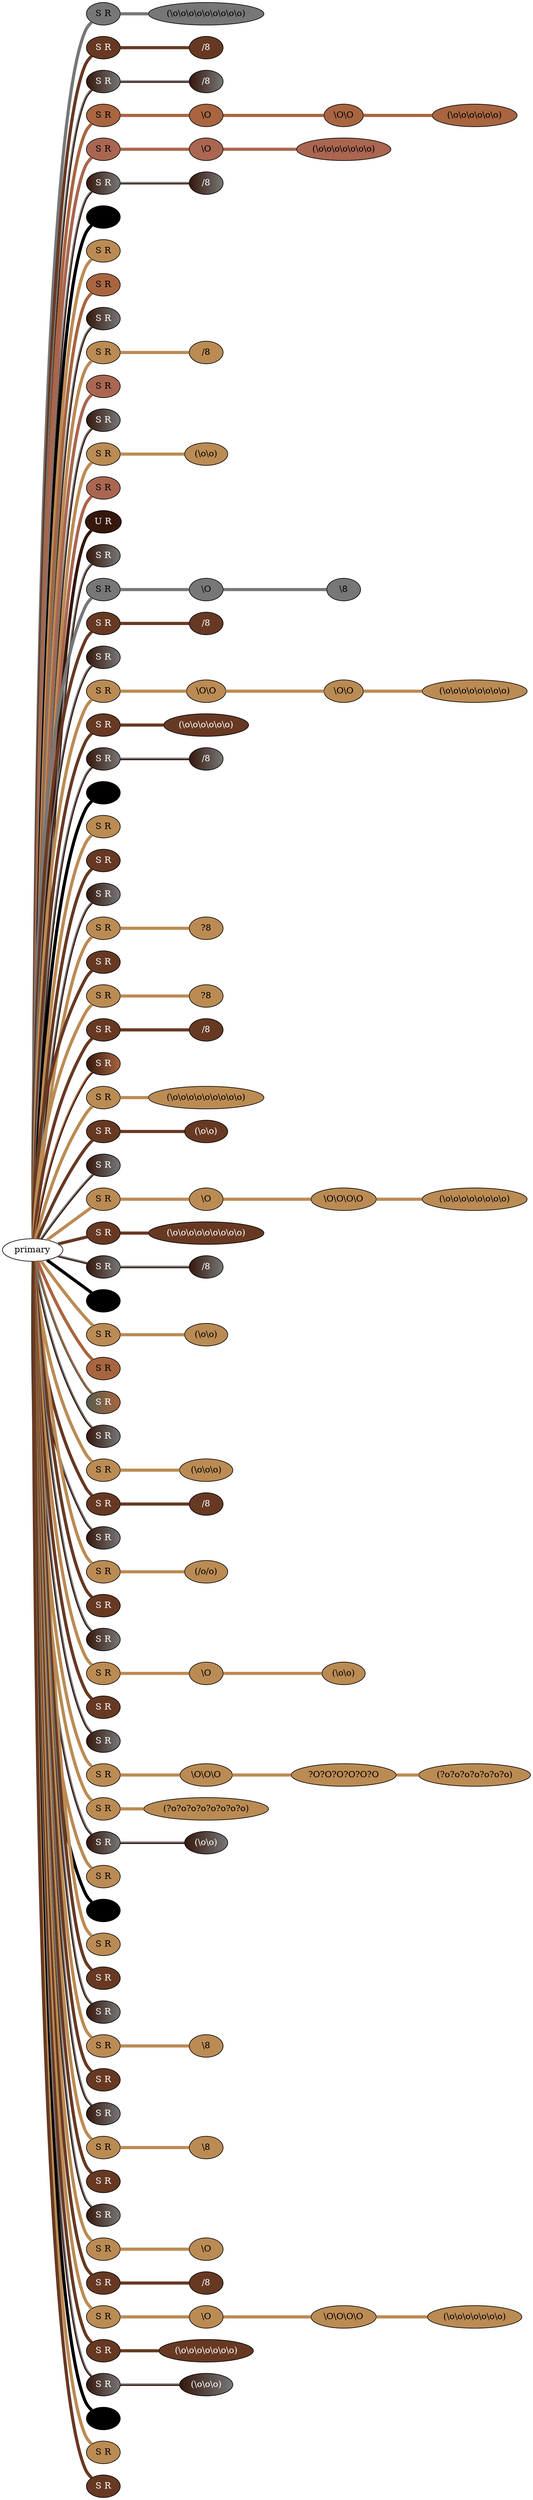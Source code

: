 graph {
 graph [rankdir=LR]
"1" [qtype="pendant_node", pendant_colors="#777777", pendant_ply="S", pendant_attach="R", pendant_length="32.0", label="S R", style=filled, fillcolor="#777777", fontcolor="#000000"]
"primary" -- "1" [qtype="pendant_link",penwidth=5,color="#777777"]
"1:0" [qtype="knot_node", knot_value="9", knot_type="L", knot_position="17.0", knot_spin="Z", label="(\\o\\o\\o\\o\\o\\o\\o\\o\\o)", style=filled, fillcolor="#777777" , fontcolor="#000000"]
"1" -- "1:0" [qtype="knot_link",penwidth=5,color="#777777"]
"2" [qtype="pendant_node", pendant_colors="#673923", pendant_ply="S", pendant_attach="R", pendant_length="36.0", label="S R", style=filled, fillcolor="#673923", fontcolor="#ffffff"]
"primary" -- "2" [qtype="pendant_link",penwidth=5,color="#673923"]
"2:0" [qtype="knot_node", knot_value="1", knot_type="E", knot_position="18.0", knot_spin="S", label="/8", style=filled, fillcolor="#673923" , fontcolor="#ffffff"]
"2" -- "2:0" [qtype="knot_link",penwidth=5,color="#673923"]
"3" [qtype="pendant_node", pendant_colors="#35170C:#777777", pendant_ply="S", pendant_attach="R", pendant_length="41.5", label="S R", style=filled, fillcolor="#35170C:#777777", fontcolor="#ffffff"]
"primary" -- "3" [qtype="pendant_link",penwidth=2,color="#35170C:#777777"]
"3:0" [qtype="knot_node", knot_value="1", knot_type="E", knot_position="17.0", knot_spin="S", label="/8", style=filled, fillcolor="#35170C:#777777" , fontcolor="#ffffff"]
"3" -- "3:0" [qtype="knot_link",penwidth=2,color="#35170C:#777777"]
"4" [qtype="pendant_node", pendant_colors="#A86540", pendant_ply="S", pendant_attach="R", pendant_length="35.0", label="S R", style=filled, fillcolor="#A86540", fontcolor="#000000"]
"primary" -- "4" [qtype="pendant_link",penwidth=5,color="#A86540"]
"4:0" [qtype="knot_node", knot_value="1", knot_type="S", knot_position="4.5", knot_spin="Z", label="\\O", style=filled, fillcolor="#A86540" , fontcolor="#000000"]
"4" -- "4:0" [qtype="knot_link",penwidth=5,color="#A86540"]
"4:1" [qtype="knot_node", knot_value="2", knot_type="S", knot_position="10.5", knot_spin="Z", label="\\O\\O", style=filled, fillcolor="#A86540" , fontcolor="#000000"]
"4:0" -- "4:1" [qtype="knot_link",penwidth=5,color="#A86540"]
"4:2" [qtype="knot_node", knot_value="6", knot_type="L", knot_position="17.5", knot_spin="Z", label="(\\o\\o\\o\\o\\o\\o)", style=filled, fillcolor="#A86540" , fontcolor="#000000"]
"4:1" -- "4:2" [qtype="knot_link",penwidth=5,color="#A86540"]
"5" [qtype="pendant_node", pendant_colors="#AA6651", pendant_ply="S", pendant_attach="R", pendant_length="32.0", label="S R", style=filled, fillcolor="#AA6651", fontcolor="#000000"]
"primary" -- "5" [qtype="pendant_link",penwidth=5,color="#AA6651"]
"5:0" [qtype="knot_node", knot_value="1", knot_type="S", knot_position="8.0", knot_spin="Z", label="\\O", style=filled, fillcolor="#AA6651" , fontcolor="#000000"]
"5" -- "5:0" [qtype="knot_link",penwidth=5,color="#AA6651"]
"5:1" [qtype="knot_node", knot_value="7", knot_type="L", knot_position="19.0", knot_spin="Z", label="(\\o\\o\\o\\o\\o\\o\\o)", style=filled, fillcolor="#AA6651" , fontcolor="#000000"]
"5:0" -- "5:1" [qtype="knot_link",penwidth=5,color="#AA6651"]
"6" [qtype="pendant_node", pendant_colors="#35170C:#777777", pendant_ply="S", pendant_attach="R", pendant_length="42.0", label="S R", style=filled, fillcolor="#35170C:#777777", fontcolor="#ffffff"]
"primary" -- "6" [qtype="pendant_link",penwidth=2,color="#35170C:#777777"]
"6:0" [qtype="knot_node", knot_value="1", knot_type="E", knot_position="19.5", knot_spin="S", label="/8", style=filled, fillcolor="#35170C:#777777" , fontcolor="#ffffff"]
"6" -- "6:0" [qtype="knot_link",penwidth=2,color="#35170C:#777777"]
"M1" [qtype="pendant_node", pendant_colors="#000000", pendant_ply="", pendant_attach="", pendant_length="", label=" ", style=filled, fillcolor="#000000", fontcolor="#ffffff"]
"primary" -- "M1" [qtype="pendant_link",penwidth=5,color="#000000"]
"7" [qtype="pendant_node", pendant_colors="#BB8B54", pendant_ply="S", pendant_attach="R", pendant_length="31.0", label="S R", style=filled, fillcolor="#BB8B54", fontcolor="#000000"]
"primary" -- "7" [qtype="pendant_link",penwidth=5,color="#BB8B54"]
"8" [qtype="pendant_node", pendant_colors="#A86540", pendant_ply="S", pendant_attach="R", pendant_length="40.0", label="S R", style=filled, fillcolor="#A86540", fontcolor="#000000"]
"primary" -- "8" [qtype="pendant_link",penwidth=5,color="#A86540"]
"9" [qtype="pendant_node", pendant_colors="#35170C:#777777", pendant_ply="S", pendant_attach="R", pendant_length="34.0", label="S R", style=filled, fillcolor="#35170C:#777777", fontcolor="#ffffff"]
"primary" -- "9" [qtype="pendant_link",penwidth=2,color="#35170C:#777777"]
"10" [qtype="pendant_node", pendant_colors="#BB8B54", pendant_ply="S", pendant_attach="R", pendant_length="40.0", label="S R", style=filled, fillcolor="#BB8B54", fontcolor="#000000"]
"primary" -- "10" [qtype="pendant_link",penwidth=5,color="#BB8B54"]
"10:0" [qtype="knot_node", knot_value="1", knot_type="E", knot_position="19.0", knot_spin="S", label="/8", style=filled, fillcolor="#BB8B54" , fontcolor="#000000"]
"10" -- "10:0" [qtype="knot_link",penwidth=5,color="#BB8B54"]
"11" [qtype="pendant_node", pendant_colors="#AA6651", pendant_ply="S", pendant_attach="R", pendant_length="39.0", label="S R", style=filled, fillcolor="#AA6651", fontcolor="#000000"]
"primary" -- "11" [qtype="pendant_link",penwidth=5,color="#AA6651"]
"12" [qtype="pendant_node", pendant_colors="#35170C:#777777", pendant_ply="S", pendant_attach="R", pendant_length="32.5", label="S R", style=filled, fillcolor="#35170C:#777777", fontcolor="#ffffff"]
"primary" -- "12" [qtype="pendant_link",penwidth=2,color="#35170C:#777777"]
"13" [qtype="pendant_node", pendant_colors="#BB8B54", pendant_ply="S", pendant_attach="R", pendant_length="34.5", label="S R", style=filled, fillcolor="#BB8B54", fontcolor="#000000"]
"primary" -- "13" [qtype="pendant_link",penwidth=5,color="#BB8B54"]
"13:0" [qtype="knot_node", knot_value="2", knot_type="L", knot_position="19.0", knot_spin="Z", label="(\\o\\o)", style=filled, fillcolor="#BB8B54" , fontcolor="#000000"]
"13" -- "13:0" [qtype="knot_link",penwidth=5,color="#BB8B54"]
"14" [qtype="pendant_node", pendant_colors="#AA6651", pendant_ply="S", pendant_attach="R", pendant_length="37.5", label="S R", style=filled, fillcolor="#AA6651", fontcolor="#000000"]
"primary" -- "14" [qtype="pendant_link",penwidth=5,color="#AA6651"]
"15" [qtype="pendant_node", pendant_colors="#35170C", pendant_ply="U", pendant_attach="R", pendant_length="0.5", label="U R", style=filled, fillcolor="#35170C", fontcolor="#ffffff"]
"primary" -- "15" [qtype="pendant_link",penwidth=5,color="#35170C"]
"16" [qtype="pendant_node", pendant_colors="#35170C:#777777", pendant_ply="S", pendant_attach="R", pendant_length="40.5", label="S R", style=filled, fillcolor="#35170C:#777777", fontcolor="#ffffff"]
"primary" -- "16" [qtype="pendant_link",penwidth=2,color="#35170C:#777777"]
"17" [qtype="pendant_node", pendant_colors="#777777", pendant_ply="S", pendant_attach="R", pendant_length="34.5", label="S R", style=filled, fillcolor="#777777", fontcolor="#000000"]
"primary" -- "17" [qtype="pendant_link",penwidth=5,color="#777777"]
"17:0" [qtype="knot_node", knot_value="1", knot_type="S", knot_position="7.0", knot_spin="Z", label="\\O", style=filled, fillcolor="#777777" , fontcolor="#000000"]
"17" -- "17:0" [qtype="knot_link",penwidth=5,color="#777777"]
"17:1" [qtype="knot_node", knot_value="1", knot_type="E", knot_position="18.5", knot_spin="Z", label="\\8", style=filled, fillcolor="#777777" , fontcolor="#000000"]
"17:0" -- "17:1" [qtype="knot_link",penwidth=5,color="#777777"]
"18" [qtype="pendant_node", pendant_colors="#673923", pendant_ply="S", pendant_attach="R", pendant_length="39.0", label="S R", style=filled, fillcolor="#673923", fontcolor="#ffffff"]
"primary" -- "18" [qtype="pendant_link",penwidth=5,color="#673923"]
"18:0" [qtype="knot_node", knot_value="1", knot_type="E", knot_position="19.0", knot_spin="S", label="/8", style=filled, fillcolor="#673923" , fontcolor="#ffffff"]
"18" -- "18:0" [qtype="knot_link",penwidth=5,color="#673923"]
"19" [qtype="pendant_node", pendant_colors="#35170C:#777777", pendant_ply="S", pendant_attach="R", pendant_length="33.0", label="S R", style=filled, fillcolor="#35170C:#777777", fontcolor="#ffffff"]
"primary" -- "19" [qtype="pendant_link",penwidth=2,color="#35170C:#777777"]
"20" [qtype="pendant_node", pendant_colors="#BB8B54", pendant_ply="S", pendant_attach="R", pendant_length="31.5", label="S R", style=filled, fillcolor="#BB8B54", fontcolor="#000000"]
"primary" -- "20" [qtype="pendant_link",penwidth=5,color="#BB8B54"]
"20:0" [qtype="knot_node", knot_value="2", knot_type="S", knot_position="3.0", knot_spin="Z", label="\\O\\O", style=filled, fillcolor="#BB8B54" , fontcolor="#000000"]
"20" -- "20:0" [qtype="knot_link",penwidth=5,color="#BB8B54"]
"20:1" [qtype="knot_node", knot_value="2", knot_type="S", knot_position="8.0", knot_spin="Z", label="\\O\\O", style=filled, fillcolor="#BB8B54" , fontcolor="#000000"]
"20:0" -- "20:1" [qtype="knot_link",penwidth=5,color="#BB8B54"]
"20:2" [qtype="knot_node", knot_value="8", knot_type="L", knot_position="19.0", knot_spin="Z", label="(\\o\\o\\o\\o\\o\\o\\o\\o)", style=filled, fillcolor="#BB8B54" , fontcolor="#000000"]
"20:1" -- "20:2" [qtype="knot_link",penwidth=5,color="#BB8B54"]
"21" [qtype="pendant_node", pendant_colors="#673923", pendant_ply="S", pendant_attach="R", pendant_length="32.0", label="S R", style=filled, fillcolor="#673923", fontcolor="#ffffff"]
"primary" -- "21" [qtype="pendant_link",penwidth=5,color="#673923"]
"21:0" [qtype="knot_node", knot_value="6", knot_type="L", knot_position="19.5", knot_spin="Z", label="(\\o\\o\\o\\o\\o\\o)", style=filled, fillcolor="#673923" , fontcolor="#ffffff"]
"21" -- "21:0" [qtype="knot_link",penwidth=5,color="#673923"]
"22" [qtype="pendant_node", pendant_colors="#35170C:#777777", pendant_ply="S", pendant_attach="R", pendant_length="40.0", label="S R", style=filled, fillcolor="#35170C:#777777", fontcolor="#ffffff"]
"primary" -- "22" [qtype="pendant_link",penwidth=2,color="#35170C:#777777"]
"22:0" [qtype="knot_node", knot_value="1", knot_type="E", knot_position="20.5", knot_spin="S", label="/8", style=filled, fillcolor="#35170C:#777777" , fontcolor="#ffffff"]
"22" -- "22:0" [qtype="knot_link",penwidth=2,color="#35170C:#777777"]
"M2" [qtype="pendant_node", pendant_colors="#000000", pendant_ply="", pendant_attach="", pendant_length="", label=" ", style=filled, fillcolor="#000000", fontcolor="#ffffff"]
"primary" -- "M2" [qtype="pendant_link",penwidth=5,color="#000000"]
"23" [qtype="pendant_node", pendant_colors="#BB8B54", pendant_ply="S", pendant_attach="R", pendant_length="44.0", label="S R", style=filled, fillcolor="#BB8B54", fontcolor="#000000"]
"primary" -- "23" [qtype="pendant_link",penwidth=5,color="#BB8B54"]
"24" [qtype="pendant_node", pendant_colors="#673923", pendant_ply="S", pendant_attach="R", pendant_length="41.0", label="S R", style=filled, fillcolor="#673923", fontcolor="#ffffff"]
"primary" -- "24" [qtype="pendant_link",penwidth=5,color="#673923"]
"25" [qtype="pendant_node", pendant_colors="#35170C:#777777", pendant_ply="S", pendant_attach="R", pendant_length="32.0", label="S R", style=filled, fillcolor="#35170C:#777777", fontcolor="#ffffff"]
"primary" -- "25" [qtype="pendant_link",penwidth=2,color="#35170C:#777777"]
"26" [qtype="pendant_node", pendant_colors="#BB8B54", pendant_ply="S", pendant_attach="R", pendant_length="40.0", label="S R", style=filled, fillcolor="#BB8B54", fontcolor="#000000"]
"primary" -- "26" [qtype="pendant_link",penwidth=5,color="#BB8B54"]
"26:0" [qtype="knot_node", knot_value="1", knot_type="E", knot_position="19.5", knot_spin="U", label="?8", style=filled, fillcolor="#BB8B54" , fontcolor="#000000"]
"26" -- "26:0" [qtype="knot_link",penwidth=5,color="#BB8B54"]
"27" [qtype="pendant_node", pendant_colors="#673923", pendant_ply="S", pendant_attach="R", pendant_length="41.0", label="S R", style=filled, fillcolor="#673923", fontcolor="#ffffff"]
"primary" -- "27" [qtype="pendant_link",penwidth=5,color="#673923"]
"28" [qtype="pendant_node", pendant_colors="#BB8B54", pendant_ply="S", pendant_attach="R", pendant_length="40.5", label="S R", style=filled, fillcolor="#BB8B54", fontcolor="#000000"]
"primary" -- "28" [qtype="pendant_link",penwidth=5,color="#BB8B54"]
"28:0" [qtype="knot_node", knot_value="1", knot_type="E", knot_position="21.0", knot_spin="U", label="?8", style=filled, fillcolor="#BB8B54" , fontcolor="#000000"]
"28" -- "28:0" [qtype="knot_link",penwidth=5,color="#BB8B54"]
"29" [qtype="pendant_node", pendant_colors="#673923", pendant_ply="S", pendant_attach="R", pendant_length="40.0", label="S R", style=filled, fillcolor="#673923", fontcolor="#ffffff"]
"primary" -- "29" [qtype="pendant_link",penwidth=5,color="#673923"]
"29:0" [qtype="knot_node", knot_value="1", knot_type="E", knot_position="21.5", knot_spin="S", label="/8", style=filled, fillcolor="#673923" , fontcolor="#ffffff"]
"29" -- "29:0" [qtype="knot_link",penwidth=5,color="#673923"]
"30" [qtype="pendant_node", pendant_colors="#35170C:#A86540", pendant_ply="S", pendant_attach="R", pendant_length="44.0", label="S R", style=filled, fillcolor="#35170C:#A86540", fontcolor="#ffffff"]
"primary" -- "30" [qtype="pendant_link",penwidth=2,color="#35170C:#A86540"]
"31" [qtype="pendant_node", pendant_colors="#BB8B54", pendant_ply="S", pendant_attach="R", pendant_length="33.0", label="S R", style=filled, fillcolor="#BB8B54", fontcolor="#000000"]
"primary" -- "31" [qtype="pendant_link",penwidth=5,color="#BB8B54"]
"31:0" [qtype="knot_node", knot_value="9", knot_type="L", knot_position="18.5", knot_spin="Z", label="(\\o\\o\\o\\o\\o\\o\\o\\o\\o)", style=filled, fillcolor="#BB8B54" , fontcolor="#000000"]
"31" -- "31:0" [qtype="knot_link",penwidth=5,color="#BB8B54"]
"32" [qtype="pendant_node", pendant_colors="#673923", pendant_ply="S", pendant_attach="R", pendant_length="39.0", label="S R", style=filled, fillcolor="#673923", fontcolor="#ffffff"]
"primary" -- "32" [qtype="pendant_link",penwidth=5,color="#673923"]
"32:0" [qtype="knot_node", knot_value="2", knot_type="L", knot_position="18.5", knot_spin="Z", label="(\\o\\o)", style=filled, fillcolor="#673923" , fontcolor="#ffffff"]
"32" -- "32:0" [qtype="knot_link",penwidth=5,color="#673923"]
"33" [qtype="pendant_node", pendant_colors="#35170C:#777777", pendant_ply="S", pendant_attach="R", pendant_length="40.5", label="S R", style=filled, fillcolor="#35170C:#777777", fontcolor="#ffffff"]
"primary" -- "33" [qtype="pendant_link",penwidth=2,color="#35170C:#777777"]
"34" [qtype="pendant_node", pendant_colors="#BB8B54", pendant_ply="S", pendant_attach="R", pendant_length="34.0", label="S R", style=filled, fillcolor="#BB8B54", fontcolor="#000000"]
"primary" -- "34" [qtype="pendant_link",penwidth=5,color="#BB8B54"]
"34:0" [qtype="knot_node", knot_value="1", knot_type="S", knot_position="3.5", knot_spin="Z", label="\\O", style=filled, fillcolor="#BB8B54" , fontcolor="#000000"]
"34" -- "34:0" [qtype="knot_link",penwidth=5,color="#BB8B54"]
"34:1" [qtype="knot_node", knot_value="4", knot_type="S", knot_position="8.0", knot_spin="Z", label="\\O\\O\\O\\O", style=filled, fillcolor="#BB8B54" , fontcolor="#000000"]
"34:0" -- "34:1" [qtype="knot_link",penwidth=5,color="#BB8B54"]
"34:2" [qtype="knot_node", knot_value="8", knot_type="L", knot_position="18.5", knot_spin="Z", label="(\\o\\o\\o\\o\\o\\o\\o\\o)", style=filled, fillcolor="#BB8B54" , fontcolor="#000000"]
"34:1" -- "34:2" [qtype="knot_link",penwidth=5,color="#BB8B54"]
"35" [qtype="pendant_node", pendant_colors="#673923", pendant_ply="S", pendant_attach="R", pendant_length="33.0", label="S R", style=filled, fillcolor="#673923", fontcolor="#ffffff"]
"primary" -- "35" [qtype="pendant_link",penwidth=5,color="#673923"]
"35:0" [qtype="knot_node", knot_value="9", knot_type="L", knot_position="18.0", knot_spin="Z", label="(\\o\\o\\o\\o\\o\\o\\o\\o\\o)", style=filled, fillcolor="#673923" , fontcolor="#ffffff"]
"35" -- "35:0" [qtype="knot_link",penwidth=5,color="#673923"]
"36" [qtype="pendant_node", pendant_colors="#35170C:#777777", pendant_ply="S", pendant_attach="R", pendant_length="40.5", label="S R", style=filled, fillcolor="#35170C:#777777", fontcolor="#ffffff"]
"primary" -- "36" [qtype="pendant_link",penwidth=2,color="#35170C:#777777"]
"36:0" [qtype="knot_node", knot_value="1", knot_type="E", knot_position="20.5", knot_spin="S", label="/8", style=filled, fillcolor="#35170C:#777777" , fontcolor="#ffffff"]
"36" -- "36:0" [qtype="knot_link",penwidth=2,color="#35170C:#777777"]
"M3" [qtype="pendant_node", pendant_colors="#000000", pendant_ply="", pendant_attach="", pendant_length="", label=" ", style=filled, fillcolor="#000000", fontcolor="#ffffff"]
"primary" -- "M3" [qtype="pendant_link",penwidth=5,color="#000000"]
"37" [qtype="pendant_node", pendant_colors="#BB8B54", pendant_ply="S", pendant_attach="R", pendant_length="40.0", label="S R", style=filled, fillcolor="#BB8B54", fontcolor="#000000"]
"primary" -- "37" [qtype="pendant_link",penwidth=5,color="#BB8B54"]
"37:0" [qtype="knot_node", knot_value="2", knot_type="L", knot_position="19.5", knot_spin="Z", label="(\\o\\o)", style=filled, fillcolor="#BB8B54" , fontcolor="#000000"]
"37" -- "37:0" [qtype="knot_link",penwidth=5,color="#BB8B54"]
"38" [qtype="pendant_node", pendant_colors="#A86540", pendant_ply="S", pendant_attach="R", pendant_length="41.0", label="S R", style=filled, fillcolor="#A86540", fontcolor="#000000"]
"primary" -- "38" [qtype="pendant_link",penwidth=5,color="#A86540"]
"39" [qtype="pendant_node", pendant_colors="#575E4E:#A86540", pendant_ply="S", pendant_attach="R", pendant_length="54.5", label="S R", style=filled, fillcolor="#575E4E:#A86540", fontcolor="#ffffff"]
"primary" -- "39" [qtype="pendant_link",penwidth=2,color="#575E4E:#A86540"]
"40" [qtype="pendant_node", pendant_colors="#35170C:#777777", pendant_ply="S", pendant_attach="R", pendant_length="30.5", label="S R", style=filled, fillcolor="#35170C:#777777", fontcolor="#ffffff"]
"primary" -- "40" [qtype="pendant_link",penwidth=2,color="#35170C:#777777"]
"41" [qtype="pendant_node", pendant_colors="#BB8B54", pendant_ply="S", pendant_attach="R", pendant_length="39.0", label="S R", style=filled, fillcolor="#BB8B54", fontcolor="#000000"]
"primary" -- "41" [qtype="pendant_link",penwidth=5,color="#BB8B54"]
"41:0" [qtype="knot_node", knot_value="3", knot_type="L", knot_position="19.0", knot_spin="Z", label="(\\o\\o\\o)", style=filled, fillcolor="#BB8B54" , fontcolor="#000000"]
"41" -- "41:0" [qtype="knot_link",penwidth=5,color="#BB8B54"]
"42" [qtype="pendant_node", pendant_colors="#673923", pendant_ply="S", pendant_attach="R", pendant_length="40.5", label="S R", style=filled, fillcolor="#673923", fontcolor="#ffffff"]
"primary" -- "42" [qtype="pendant_link",penwidth=5,color="#673923"]
"42:0" [qtype="knot_node", knot_value="1", knot_type="E", knot_position="19.5", knot_spin="S", label="/8", style=filled, fillcolor="#673923" , fontcolor="#ffffff"]
"42" -- "42:0" [qtype="knot_link",penwidth=5,color="#673923"]
"43" [qtype="pendant_node", pendant_colors="#35170C:#777777", pendant_ply="S", pendant_attach="R", pendant_length="35.0", label="S R", style=filled, fillcolor="#35170C:#777777", fontcolor="#ffffff"]
"primary" -- "43" [qtype="pendant_link",penwidth=2,color="#35170C:#777777"]
"44" [qtype="pendant_node", pendant_colors="#BB8B54", pendant_ply="S", pendant_attach="R", pendant_length="40.5", label="S R", style=filled, fillcolor="#BB8B54", fontcolor="#000000"]
"primary" -- "44" [qtype="pendant_link",penwidth=5,color="#BB8B54"]
"44:0" [qtype="knot_node", knot_value="2", knot_type="L", knot_position="21.5", knot_spin="S", label="(/o/o)", style=filled, fillcolor="#BB8B54" , fontcolor="#000000"]
"44" -- "44:0" [qtype="knot_link",penwidth=5,color="#BB8B54"]
"45" [qtype="pendant_node", pendant_colors="#673923", pendant_ply="S", pendant_attach="R", pendant_length="40.0", label="S R", style=filled, fillcolor="#673923", fontcolor="#ffffff"]
"primary" -- "45" [qtype="pendant_link",penwidth=5,color="#673923"]
"46" [qtype="pendant_node", pendant_colors="#35170C:#777777", pendant_ply="S", pendant_attach="R", pendant_length="36.5", label="S R", style=filled, fillcolor="#35170C:#777777", fontcolor="#ffffff"]
"primary" -- "46" [qtype="pendant_link",penwidth=2,color="#35170C:#777777"]
"47" [qtype="pendant_node", pendant_colors="#BB8B54", pendant_ply="S", pendant_attach="R", pendant_length="39.5", label="S R", style=filled, fillcolor="#BB8B54", fontcolor="#000000"]
"primary" -- "47" [qtype="pendant_link",penwidth=5,color="#BB8B54"]
"47:0" [qtype="knot_node", knot_value="1", knot_type="S", knot_position="9.0", knot_spin="Z", label="\\O", style=filled, fillcolor="#BB8B54" , fontcolor="#000000"]
"47" -- "47:0" [qtype="knot_link",penwidth=5,color="#BB8B54"]
"47:1" [qtype="knot_node", knot_value="2", knot_type="L", knot_position="18.0", knot_spin="Z", label="(\\o\\o)", style=filled, fillcolor="#BB8B54" , fontcolor="#000000"]
"47:0" -- "47:1" [qtype="knot_link",penwidth=5,color="#BB8B54"]
"48" [qtype="pendant_node", pendant_colors="#673923", pendant_ply="S", pendant_attach="R", pendant_length="43.0", label="S R", style=filled, fillcolor="#673923", fontcolor="#ffffff"]
"primary" -- "48" [qtype="pendant_link",penwidth=5,color="#673923"]
"49" [qtype="pendant_node", pendant_colors="#35170C:#777777", pendant_ply="S", pendant_attach="R", pendant_length="2.5", label="S R", style=filled, fillcolor="#35170C:#777777", fontcolor="#ffffff"]
"primary" -- "49" [qtype="pendant_link",penwidth=2,color="#35170C:#777777"]
"50" [qtype="pendant_node", pendant_colors="#BB8B54", pendant_ply="S", pendant_attach="R", pendant_length="29.0", label="S R", style=filled, fillcolor="#BB8B54", fontcolor="#000000"]
"primary" -- "50" [qtype="pendant_link",penwidth=5,color="#BB8B54"]
"50:0" [qtype="knot_node", knot_value="3", knot_type="S", knot_position="2.5", knot_spin="Z", label="\\O\\O\\O", style=filled, fillcolor="#BB8B54" , fontcolor="#000000"]
"50" -- "50:0" [qtype="knot_link",penwidth=5,color="#BB8B54"]
"50:1" [qtype="knot_node", knot_value="6", knot_type="S", knot_position="6.5", knot_spin="ZZZZZS", label="?O?O?O?O?O?O", style=filled, fillcolor="#BB8B54" , fontcolor="#000000"]
"50:0" -- "50:1" [qtype="knot_link",penwidth=5,color="#BB8B54"]
"50:2" [qtype="knot_node", knot_value="7", knot_type="L", knot_position="16.5", knot_spin="ZS", label="(?o?o?o?o?o?o?o)", style=filled, fillcolor="#BB8B54" , fontcolor="#000000"]
"50:1" -- "50:2" [qtype="knot_link",penwidth=5,color="#BB8B54"]
"51" [qtype="pendant_node", pendant_colors="#BB8B54", pendant_ply="S", pendant_attach="R", pendant_length="36.5", label="S R", style=filled, fillcolor="#BB8B54", fontcolor="#000000"]
"primary" -- "51" [qtype="pendant_link",penwidth=5,color="#BB8B54"]
"51:0" [qtype="knot_node", knot_value="8", knot_type="L", knot_position="17.5", knot_spin="ZS", label="(?o?o?o?o?o?o?o?o)", style=filled, fillcolor="#BB8B54" , fontcolor="#000000"]
"51" -- "51:0" [qtype="knot_link",penwidth=5,color="#BB8B54"]
"52" [qtype="pendant_node", pendant_colors="#35170C:#777777", pendant_ply="S", pendant_attach="R", pendant_length="40.5", label="S R", style=filled, fillcolor="#35170C:#777777", fontcolor="#ffffff"]
"primary" -- "52" [qtype="pendant_link",penwidth=2,color="#35170C:#777777"]
"52:0" [qtype="knot_node", knot_value="2", knot_type="L", knot_position="18.5", knot_spin="Z", label="(\\o\\o)", style=filled, fillcolor="#35170C:#777777" , fontcolor="#ffffff"]
"52" -- "52:0" [qtype="knot_link",penwidth=2,color="#35170C:#777777"]
"53" [qtype="pendant_node", pendant_colors="#BB8B54", pendant_ply="S", pendant_attach="R", pendant_length="43.0", label="S R", style=filled, fillcolor="#BB8B54", fontcolor="#000000"]
"primary" -- "53" [qtype="pendant_link",penwidth=5,color="#BB8B54"]
"M4" [qtype="pendant_node", pendant_colors="#000000", pendant_ply="", pendant_attach="", pendant_length="", label=" ", style=filled, fillcolor="#000000", fontcolor="#ffffff"]
"primary" -- "M4" [qtype="pendant_link",penwidth=5,color="#000000"]
"54" [qtype="pendant_node", pendant_colors="#BB8B54", pendant_ply="S", pendant_attach="R", pendant_length="42.5", label="S R", style=filled, fillcolor="#BB8B54", fontcolor="#000000"]
"primary" -- "54" [qtype="pendant_link",penwidth=5,color="#BB8B54"]
"55" [qtype="pendant_node", pendant_colors="#673923", pendant_ply="S", pendant_attach="R", pendant_length="39.0", label="S R", style=filled, fillcolor="#673923", fontcolor="#ffffff"]
"primary" -- "55" [qtype="pendant_link",penwidth=5,color="#673923"]
"56" [qtype="pendant_node", pendant_colors="#35170C:#777777", pendant_ply="S", pendant_attach="R", pendant_length="34.5", label="S R", style=filled, fillcolor="#35170C:#777777", fontcolor="#ffffff"]
"primary" -- "56" [qtype="pendant_link",penwidth=2,color="#35170C:#777777"]
"57" [qtype="pendant_node", pendant_colors="#BB8B54", pendant_ply="S", pendant_attach="R", pendant_length="38.0", label="S R", style=filled, fillcolor="#BB8B54", fontcolor="#000000"]
"primary" -- "57" [qtype="pendant_link",penwidth=5,color="#BB8B54"]
"57:0" [qtype="knot_node", knot_value="1", knot_type="E", knot_position="18.5", knot_spin="Z", label="\\8", style=filled, fillcolor="#BB8B54" , fontcolor="#000000"]
"57" -- "57:0" [qtype="knot_link",penwidth=5,color="#BB8B54"]
"58" [qtype="pendant_node", pendant_colors="#673923", pendant_ply="S", pendant_attach="R", pendant_length="39.5", label="S R", style=filled, fillcolor="#673923", fontcolor="#ffffff"]
"primary" -- "58" [qtype="pendant_link",penwidth=5,color="#673923"]
"59" [qtype="pendant_node", pendant_colors="#35170C:#777777", pendant_ply="S", pendant_attach="R", pendant_length="42.5", label="S R", style=filled, fillcolor="#35170C:#777777", fontcolor="#ffffff"]
"primary" -- "59" [qtype="pendant_link",penwidth=2,color="#35170C:#777777"]
"60" [qtype="pendant_node", pendant_colors="#BB8B54", pendant_ply="S", pendant_attach="R", pendant_length="34.5", label="S R", style=filled, fillcolor="#BB8B54", fontcolor="#000000"]
"primary" -- "60" [qtype="pendant_link",penwidth=5,color="#BB8B54"]
"60:0" [qtype="knot_node", knot_value="1", knot_type="E", knot_position="19.0", knot_spin="Z", label="\\8", style=filled, fillcolor="#BB8B54" , fontcolor="#000000"]
"60" -- "60:0" [qtype="knot_link",penwidth=5,color="#BB8B54"]
"61" [qtype="pendant_node", pendant_colors="#673923", pendant_ply="S", pendant_attach="R", pendant_length="32.5", label="S R", style=filled, fillcolor="#673923", fontcolor="#ffffff"]
"primary" -- "61" [qtype="pendant_link",penwidth=5,color="#673923"]
"62" [qtype="pendant_node", pendant_colors="#35170C:#777777", pendant_ply="S", pendant_attach="R", pendant_length="34.0", label="S R", style=filled, fillcolor="#35170C:#777777", fontcolor="#ffffff"]
"primary" -- "62" [qtype="pendant_link",penwidth=2,color="#35170C:#777777"]
"63" [qtype="pendant_node", pendant_colors="#BB8B54", pendant_ply="S", pendant_attach="R", pendant_length="31.5", label="S R", style=filled, fillcolor="#BB8B54", fontcolor="#000000"]
"primary" -- "63" [qtype="pendant_link",penwidth=5,color="#BB8B54"]
"63:0" [qtype="knot_node", knot_value="1", knot_type="S", knot_position="8.0", knot_spin="Z", label="\\O", style=filled, fillcolor="#BB8B54" , fontcolor="#000000"]
"63" -- "63:0" [qtype="knot_link",penwidth=5,color="#BB8B54"]
"64" [qtype="pendant_node", pendant_colors="#673923", pendant_ply="S", pendant_attach="R", pendant_length="39.5", label="S R", style=filled, fillcolor="#673923", fontcolor="#ffffff"]
"primary" -- "64" [qtype="pendant_link",penwidth=5,color="#673923"]
"64:0" [qtype="knot_node", knot_value="1", knot_type="E", knot_position="18.5", knot_spin="S", label="/8", style=filled, fillcolor="#673923" , fontcolor="#ffffff"]
"64" -- "64:0" [qtype="knot_link",penwidth=5,color="#673923"]
"65" [qtype="pendant_node", pendant_colors="#BB8B54", pendant_ply="S", pendant_attach="R", pendant_length="37.5", label="S R", style=filled, fillcolor="#BB8B54", fontcolor="#000000"]
"primary" -- "65" [qtype="pendant_link",penwidth=5,color="#BB8B54"]
"65:0" [qtype="knot_node", knot_value="1", knot_type="S", knot_position="3.5", knot_spin="Z", label="\\O", style=filled, fillcolor="#BB8B54" , fontcolor="#000000"]
"65" -- "65:0" [qtype="knot_link",penwidth=5,color="#BB8B54"]
"65:1" [qtype="knot_node", knot_value="4", knot_type="S", knot_position="9.0", knot_spin="Z", label="\\O\\O\\O\\O", style=filled, fillcolor="#BB8B54" , fontcolor="#000000"]
"65:0" -- "65:1" [qtype="knot_link",penwidth=5,color="#BB8B54"]
"65:2" [qtype="knot_node", knot_value="7", knot_type="L", knot_position="20.5", knot_spin="Z", label="(\\o\\o\\o\\o\\o\\o\\o)", style=filled, fillcolor="#BB8B54" , fontcolor="#000000"]
"65:1" -- "65:2" [qtype="knot_link",penwidth=5,color="#BB8B54"]
"66" [qtype="pendant_node", pendant_colors="#673923", pendant_ply="S", pendant_attach="R", pendant_length="32.0", label="S R", style=filled, fillcolor="#673923", fontcolor="#ffffff"]
"primary" -- "66" [qtype="pendant_link",penwidth=5,color="#673923"]
"66:0" [qtype="knot_node", knot_value="7", knot_type="L", knot_position="19.5", knot_spin="Z", label="(\\o\\o\\o\\o\\o\\o\\o)", style=filled, fillcolor="#673923" , fontcolor="#ffffff"]
"66" -- "66:0" [qtype="knot_link",penwidth=5,color="#673923"]
"67" [qtype="pendant_node", pendant_colors="#35170C:#777777", pendant_ply="S", pendant_attach="R", pendant_length="38.5", label="S R", style=filled, fillcolor="#35170C:#777777", fontcolor="#ffffff"]
"primary" -- "67" [qtype="pendant_link",penwidth=2,color="#35170C:#777777"]
"67:0" [qtype="knot_node", knot_value="3", knot_type="L", knot_position="20.5", knot_spin="Z", label="(\\o\\o\\o)", style=filled, fillcolor="#35170C:#777777" , fontcolor="#ffffff"]
"67" -- "67:0" [qtype="knot_link",penwidth=2,color="#35170C:#777777"]
"M5" [qtype="pendant_node", pendant_colors="#000000", pendant_ply="", pendant_attach="", pendant_length="", label=" ", style=filled, fillcolor="#000000", fontcolor="#ffffff"]
"primary" -- "M5" [qtype="pendant_link",penwidth=5,color="#000000"]
"68" [qtype="pendant_node", pendant_colors="#BB8B54", pendant_ply="S", pendant_attach="R", pendant_length="36.5", label="S R", style=filled, fillcolor="#BB8B54", fontcolor="#000000"]
"primary" -- "68" [qtype="pendant_link",penwidth=5,color="#BB8B54"]
"69" [qtype="pendant_node", pendant_colors="#673923", pendant_ply="S", pendant_attach="R", pendant_length="40.0", label="S R", style=filled, fillcolor="#673923", fontcolor="#ffffff"]
"primary" -- "69" [qtype="pendant_link",penwidth=5,color="#673923"]
}
